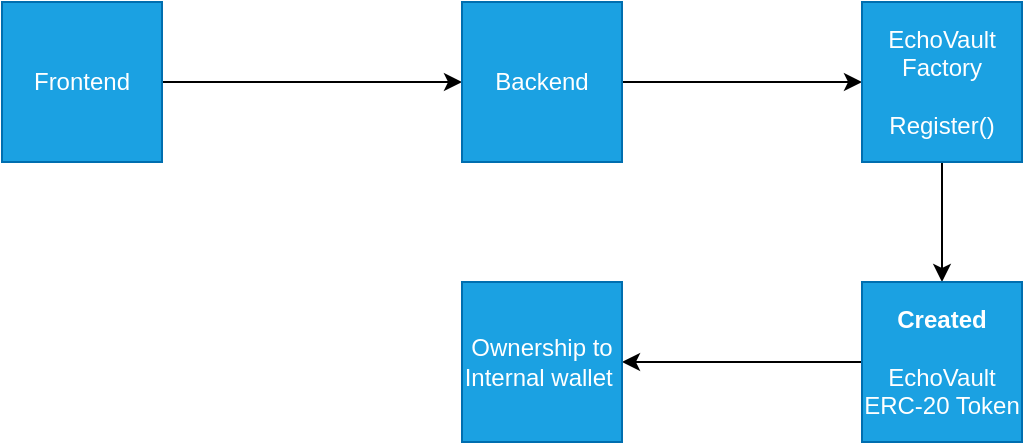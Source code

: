 <mxfile>
    <diagram id="Qb3FadtK4px6Li74jY1B" name="Page-1">
        <mxGraphModel dx="906" dy="578" grid="1" gridSize="10" guides="1" tooltips="1" connect="1" arrows="1" fold="1" page="1" pageScale="1" pageWidth="850" pageHeight="1100" math="0" shadow="0">
            <root>
                <mxCell id="0"/>
                <mxCell id="1" parent="0"/>
                <mxCell id="3" style="edgeStyle=none;html=1;exitX=1;exitY=0.5;exitDx=0;exitDy=0;entryX=0;entryY=0.5;entryDx=0;entryDy=0;" edge="1" parent="1" source="2" target="4">
                    <mxGeometry relative="1" as="geometry">
                        <mxPoint x="330" y="110" as="targetPoint"/>
                    </mxGeometry>
                </mxCell>
                <mxCell id="2" value="Frontend" style="whiteSpace=wrap;html=1;aspect=fixed;fillColor=#1ba1e2;fontColor=#ffffff;strokeColor=#006EAF;" vertex="1" parent="1">
                    <mxGeometry x="100" y="70" width="80" height="80" as="geometry"/>
                </mxCell>
                <mxCell id="6" style="edgeStyle=none;html=1;exitX=1;exitY=0.5;exitDx=0;exitDy=0;" edge="1" parent="1" source="4" target="5">
                    <mxGeometry relative="1" as="geometry"/>
                </mxCell>
                <mxCell id="4" value="Backend" style="whiteSpace=wrap;html=1;aspect=fixed;fillColor=#1ba1e2;fontColor=#ffffff;strokeColor=#006EAF;" vertex="1" parent="1">
                    <mxGeometry x="330" y="70" width="80" height="80" as="geometry"/>
                </mxCell>
                <mxCell id="8" style="edgeStyle=none;html=1;exitX=0.5;exitY=1;exitDx=0;exitDy=0;" edge="1" parent="1" source="5" target="7">
                    <mxGeometry relative="1" as="geometry"/>
                </mxCell>
                <mxCell id="5" value="EchoVault&lt;br&gt;Factory&lt;br&gt;&lt;br&gt;Register()" style="whiteSpace=wrap;html=1;aspect=fixed;fillColor=#1ba1e2;fontColor=#ffffff;strokeColor=#006EAF;" vertex="1" parent="1">
                    <mxGeometry x="530" y="70" width="80" height="80" as="geometry"/>
                </mxCell>
                <mxCell id="9" style="edgeStyle=none;html=1;entryX=1;entryY=0.5;entryDx=0;entryDy=0;" edge="1" parent="1" source="7" target="10">
                    <mxGeometry relative="1" as="geometry">
                        <mxPoint x="410" y="250" as="targetPoint"/>
                    </mxGeometry>
                </mxCell>
                <mxCell id="7" value="&lt;b&gt;Created&lt;br&gt;&lt;/b&gt;&lt;br&gt;EchoVault&lt;br&gt;ERC-20 Token" style="whiteSpace=wrap;html=1;aspect=fixed;fillColor=#1ba1e2;fontColor=#ffffff;strokeColor=#006EAF;" vertex="1" parent="1">
                    <mxGeometry x="530" y="210" width="80" height="80" as="geometry"/>
                </mxCell>
                <mxCell id="10" value="Ownership to&lt;br&gt;Internal wallet&amp;nbsp;" style="whiteSpace=wrap;html=1;aspect=fixed;fillColor=#1ba1e2;fontColor=#ffffff;strokeColor=#006EAF;" vertex="1" parent="1">
                    <mxGeometry x="330" y="210" width="80" height="80" as="geometry"/>
                </mxCell>
            </root>
        </mxGraphModel>
    </diagram>
</mxfile>